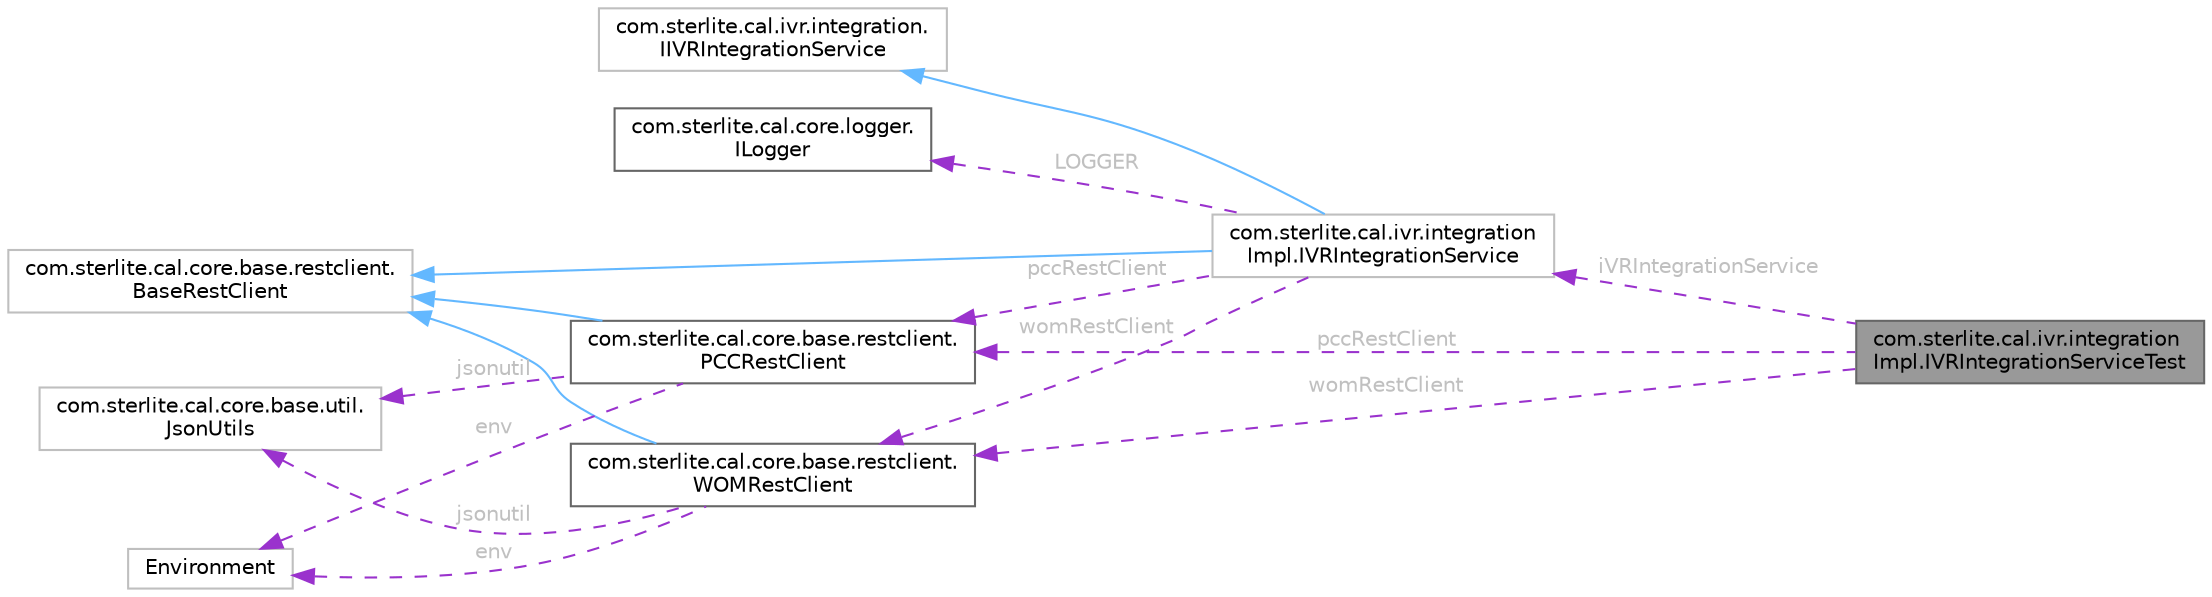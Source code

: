 digraph "com.sterlite.cal.ivr.integrationImpl.IVRIntegrationServiceTest"
{
 // LATEX_PDF_SIZE
  bgcolor="transparent";
  edge [fontname=Helvetica,fontsize=10,labelfontname=Helvetica,labelfontsize=10];
  node [fontname=Helvetica,fontsize=10,shape=box,height=0.2,width=0.4];
  rankdir="LR";
  Node1 [id="Node000001",label="com.sterlite.cal.ivr.integration\lImpl.IVRIntegrationServiceTest",height=0.2,width=0.4,color="gray40", fillcolor="grey60", style="filled", fontcolor="black",tooltip=" "];
  Node2 -> Node1 [id="edge1_Node000001_Node000002",dir="back",color="darkorchid3",style="dashed",tooltip=" ",label=" iVRIntegrationService",fontcolor="grey" ];
  Node2 [id="Node000002",label="com.sterlite.cal.ivr.integration\lImpl.IVRIntegrationService",height=0.2,width=0.4,color="grey75", fillcolor="white", style="filled",URL="$classcom_1_1sterlite_1_1cal_1_1ivr_1_1integration_impl_1_1_i_v_r_integration_service.html",tooltip=" "];
  Node3 -> Node2 [id="edge2_Node000002_Node000003",dir="back",color="steelblue1",style="solid",tooltip=" "];
  Node3 [id="Node000003",label="com.sterlite.cal.core.base.restclient.\lBaseRestClient",height=0.2,width=0.4,color="grey75", fillcolor="white", style="filled",URL="$classcom_1_1sterlite_1_1cal_1_1core_1_1base_1_1restclient_1_1_base_rest_client.html",tooltip=" "];
  Node4 -> Node2 [id="edge3_Node000002_Node000004",dir="back",color="steelblue1",style="solid",tooltip=" "];
  Node4 [id="Node000004",label="com.sterlite.cal.ivr.integration.\lIIVRIntegrationService",height=0.2,width=0.4,color="grey75", fillcolor="white", style="filled",URL="$interfacecom_1_1sterlite_1_1cal_1_1ivr_1_1integration_1_1_i_i_v_r_integration_service.html",tooltip=" "];
  Node5 -> Node2 [id="edge4_Node000002_Node000005",dir="back",color="darkorchid3",style="dashed",tooltip=" ",label=" LOGGER",fontcolor="grey" ];
  Node5 [id="Node000005",label="com.sterlite.cal.core.logger.\lILogger",height=0.2,width=0.4,color="gray40", fillcolor="white", style="filled",URL="$interfacecom_1_1sterlite_1_1cal_1_1core_1_1logger_1_1_i_logger.html",tooltip=" "];
  Node6 -> Node2 [id="edge5_Node000002_Node000006",dir="back",color="darkorchid3",style="dashed",tooltip=" ",label=" pccRestClient",fontcolor="grey" ];
  Node6 [id="Node000006",label="com.sterlite.cal.core.base.restclient.\lPCCRestClient",height=0.2,width=0.4,color="gray40", fillcolor="white", style="filled",URL="$classcom_1_1sterlite_1_1cal_1_1core_1_1base_1_1restclient_1_1_p_c_c_rest_client.html",tooltip=" "];
  Node3 -> Node6 [id="edge6_Node000006_Node000003",dir="back",color="steelblue1",style="solid",tooltip=" "];
  Node7 -> Node6 [id="edge7_Node000006_Node000007",dir="back",color="darkorchid3",style="dashed",tooltip=" ",label=" env",fontcolor="grey" ];
  Node7 [id="Node000007",label="Environment",height=0.2,width=0.4,color="grey75", fillcolor="white", style="filled",tooltip=" "];
  Node8 -> Node6 [id="edge8_Node000006_Node000008",dir="back",color="darkorchid3",style="dashed",tooltip=" ",label=" jsonutil",fontcolor="grey" ];
  Node8 [id="Node000008",label="com.sterlite.cal.core.base.util.\lJsonUtils",height=0.2,width=0.4,color="grey75", fillcolor="white", style="filled",URL="$classcom_1_1sterlite_1_1cal_1_1core_1_1base_1_1util_1_1_json_utils.html",tooltip=" "];
  Node9 -> Node2 [id="edge9_Node000002_Node000009",dir="back",color="darkorchid3",style="dashed",tooltip=" ",label=" womRestClient",fontcolor="grey" ];
  Node9 [id="Node000009",label="com.sterlite.cal.core.base.restclient.\lWOMRestClient",height=0.2,width=0.4,color="gray40", fillcolor="white", style="filled",URL="$classcom_1_1sterlite_1_1cal_1_1core_1_1base_1_1restclient_1_1_w_o_m_rest_client.html",tooltip=" "];
  Node3 -> Node9 [id="edge10_Node000009_Node000003",dir="back",color="steelblue1",style="solid",tooltip=" "];
  Node7 -> Node9 [id="edge11_Node000009_Node000007",dir="back",color="darkorchid3",style="dashed",tooltip=" ",label=" env",fontcolor="grey" ];
  Node8 -> Node9 [id="edge12_Node000009_Node000008",dir="back",color="darkorchid3",style="dashed",tooltip=" ",label=" jsonutil",fontcolor="grey" ];
  Node6 -> Node1 [id="edge13_Node000001_Node000006",dir="back",color="darkorchid3",style="dashed",tooltip=" ",label=" pccRestClient",fontcolor="grey" ];
  Node9 -> Node1 [id="edge14_Node000001_Node000009",dir="back",color="darkorchid3",style="dashed",tooltip=" ",label=" womRestClient",fontcolor="grey" ];
}
